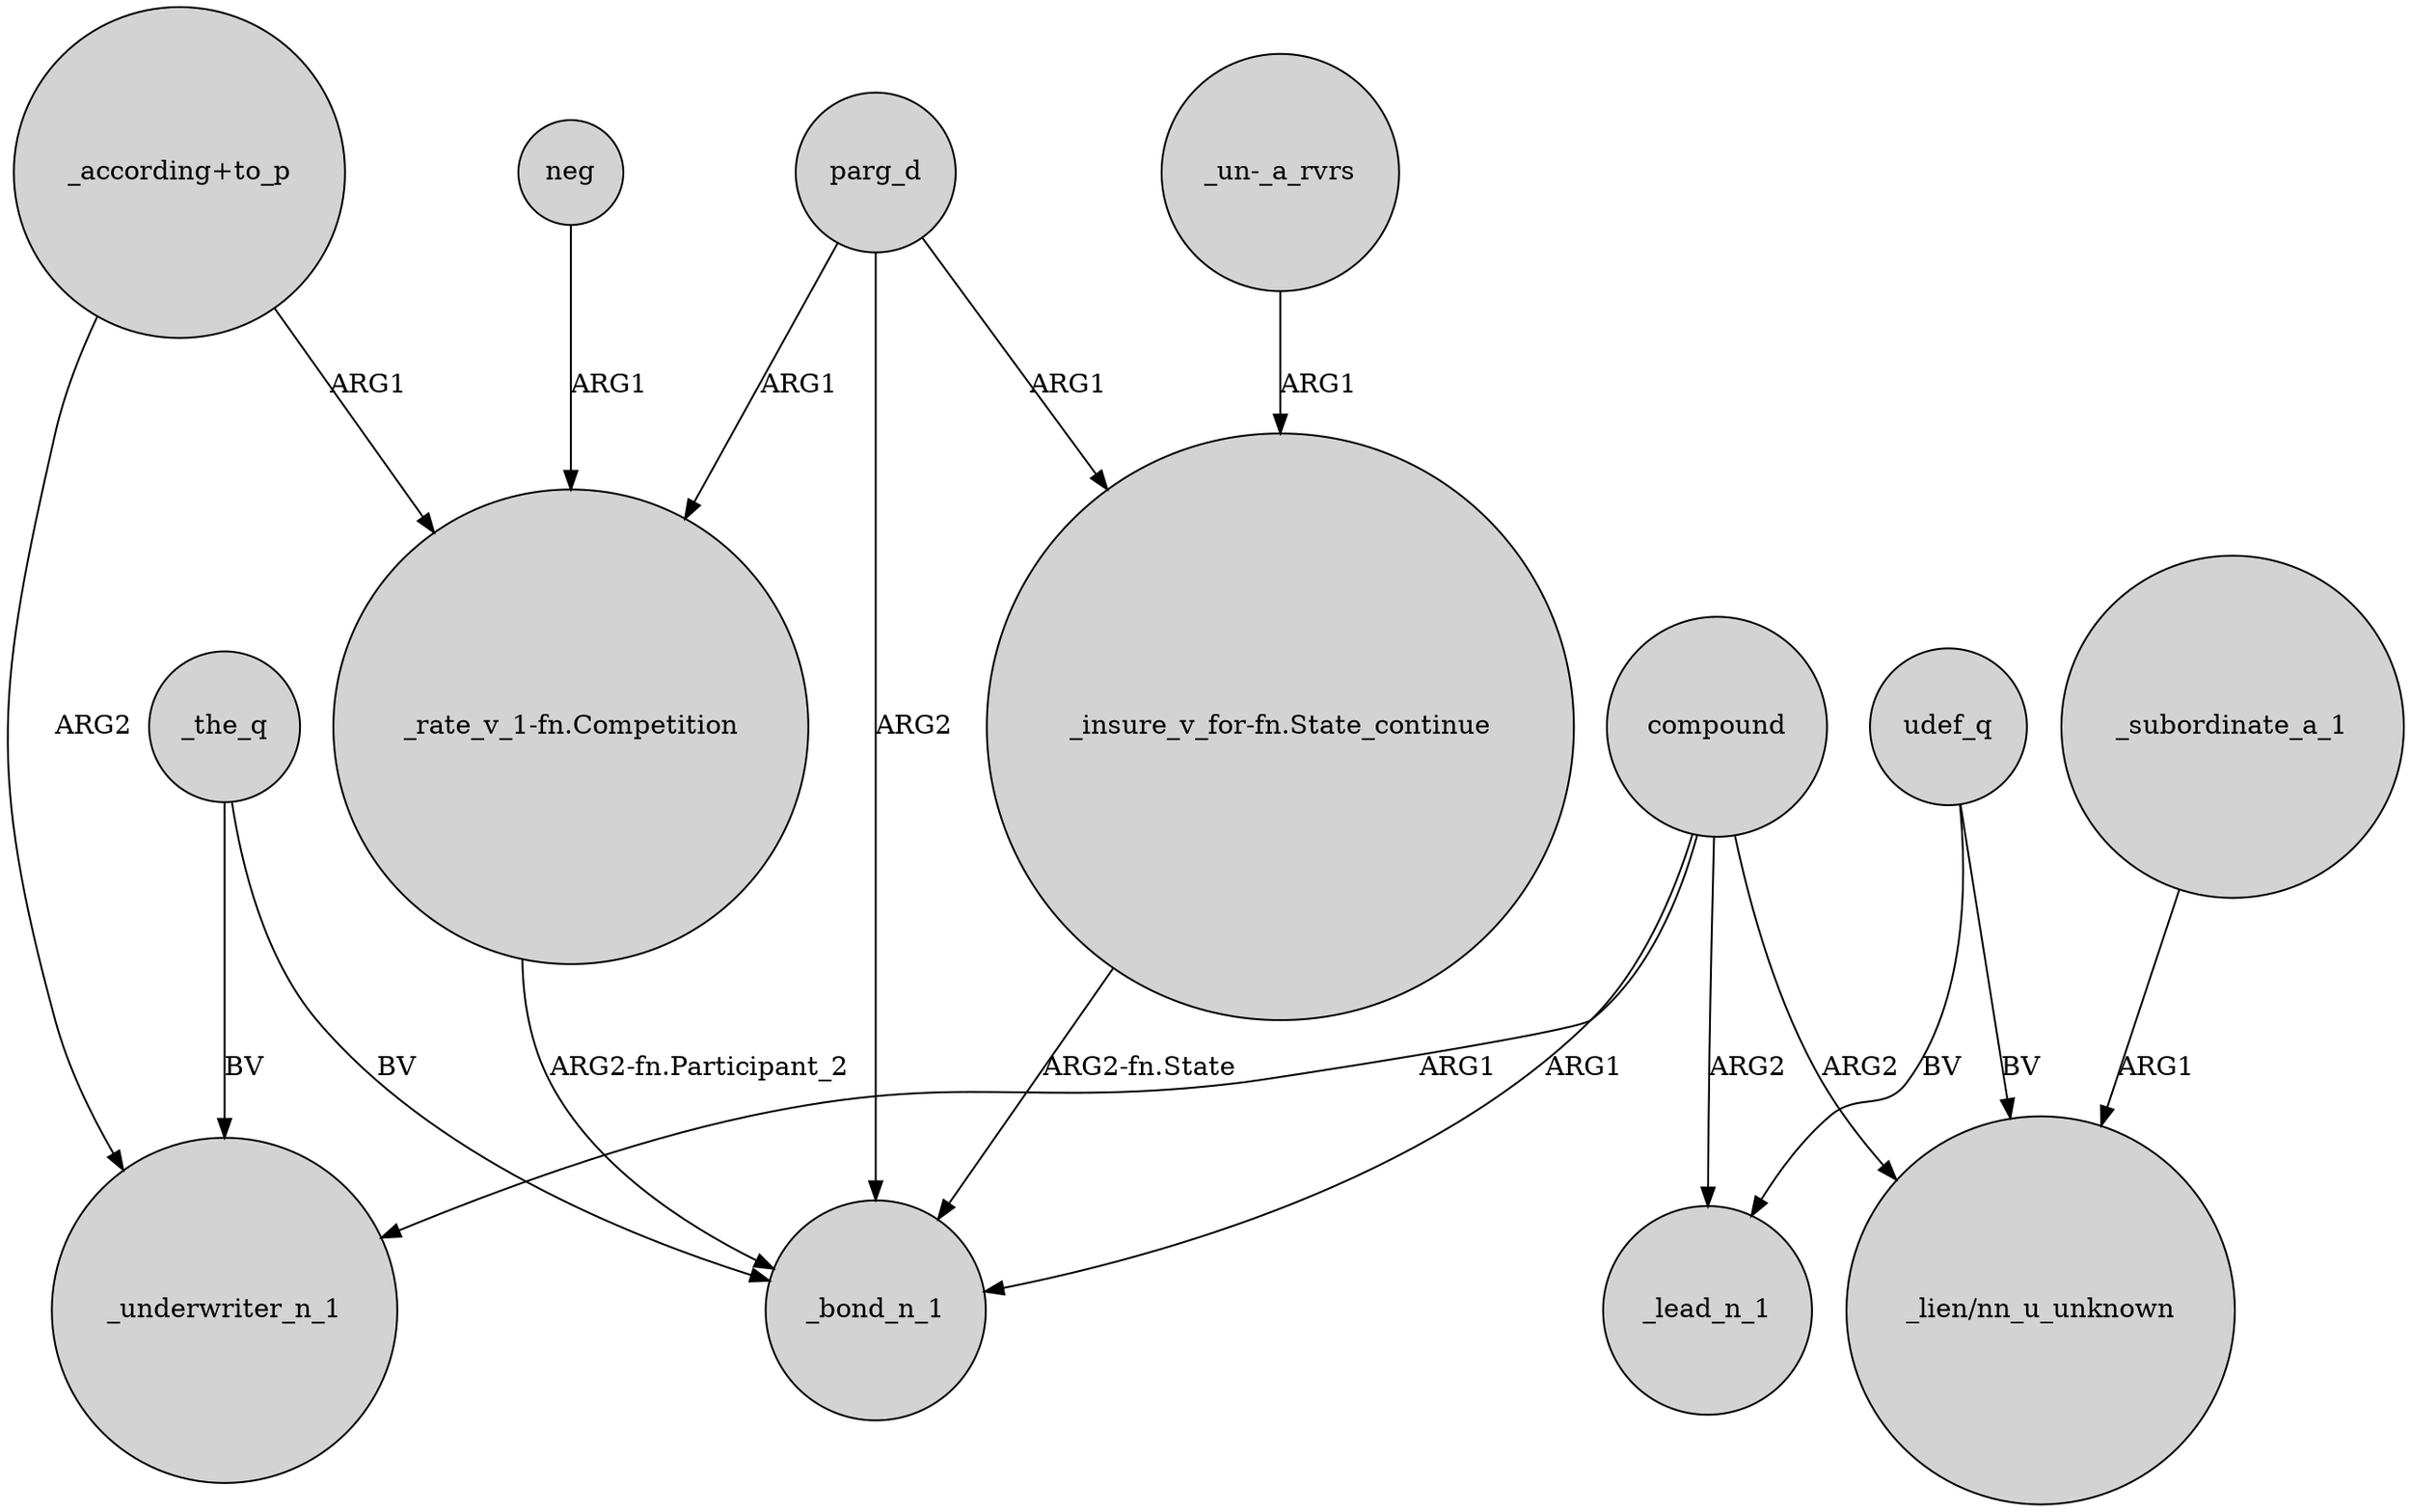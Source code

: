 digraph {
	node [shape=circle style=filled]
	compound -> _underwriter_n_1 [label=ARG1]
	parg_d -> "_rate_v_1-fn.Competition" [label=ARG1]
	"_un-_a_rvrs" -> "_insure_v_for-fn.State_continue" [label=ARG1]
	neg -> "_rate_v_1-fn.Competition" [label=ARG1]
	_the_q -> _underwriter_n_1 [label=BV]
	parg_d -> _bond_n_1 [label=ARG2]
	udef_q -> "_lien/nn_u_unknown" [label=BV]
	"_rate_v_1-fn.Competition" -> _bond_n_1 [label="ARG2-fn.Participant_2"]
	_the_q -> _bond_n_1 [label=BV]
	udef_q -> _lead_n_1 [label=BV]
	parg_d -> "_insure_v_for-fn.State_continue" [label=ARG1]
	compound -> _lead_n_1 [label=ARG2]
	_subordinate_a_1 -> "_lien/nn_u_unknown" [label=ARG1]
	compound -> "_lien/nn_u_unknown" [label=ARG2]
	"_according+to_p" -> "_rate_v_1-fn.Competition" [label=ARG1]
	"_according+to_p" -> _underwriter_n_1 [label=ARG2]
	"_insure_v_for-fn.State_continue" -> _bond_n_1 [label="ARG2-fn.State"]
	compound -> _bond_n_1 [label=ARG1]
}
